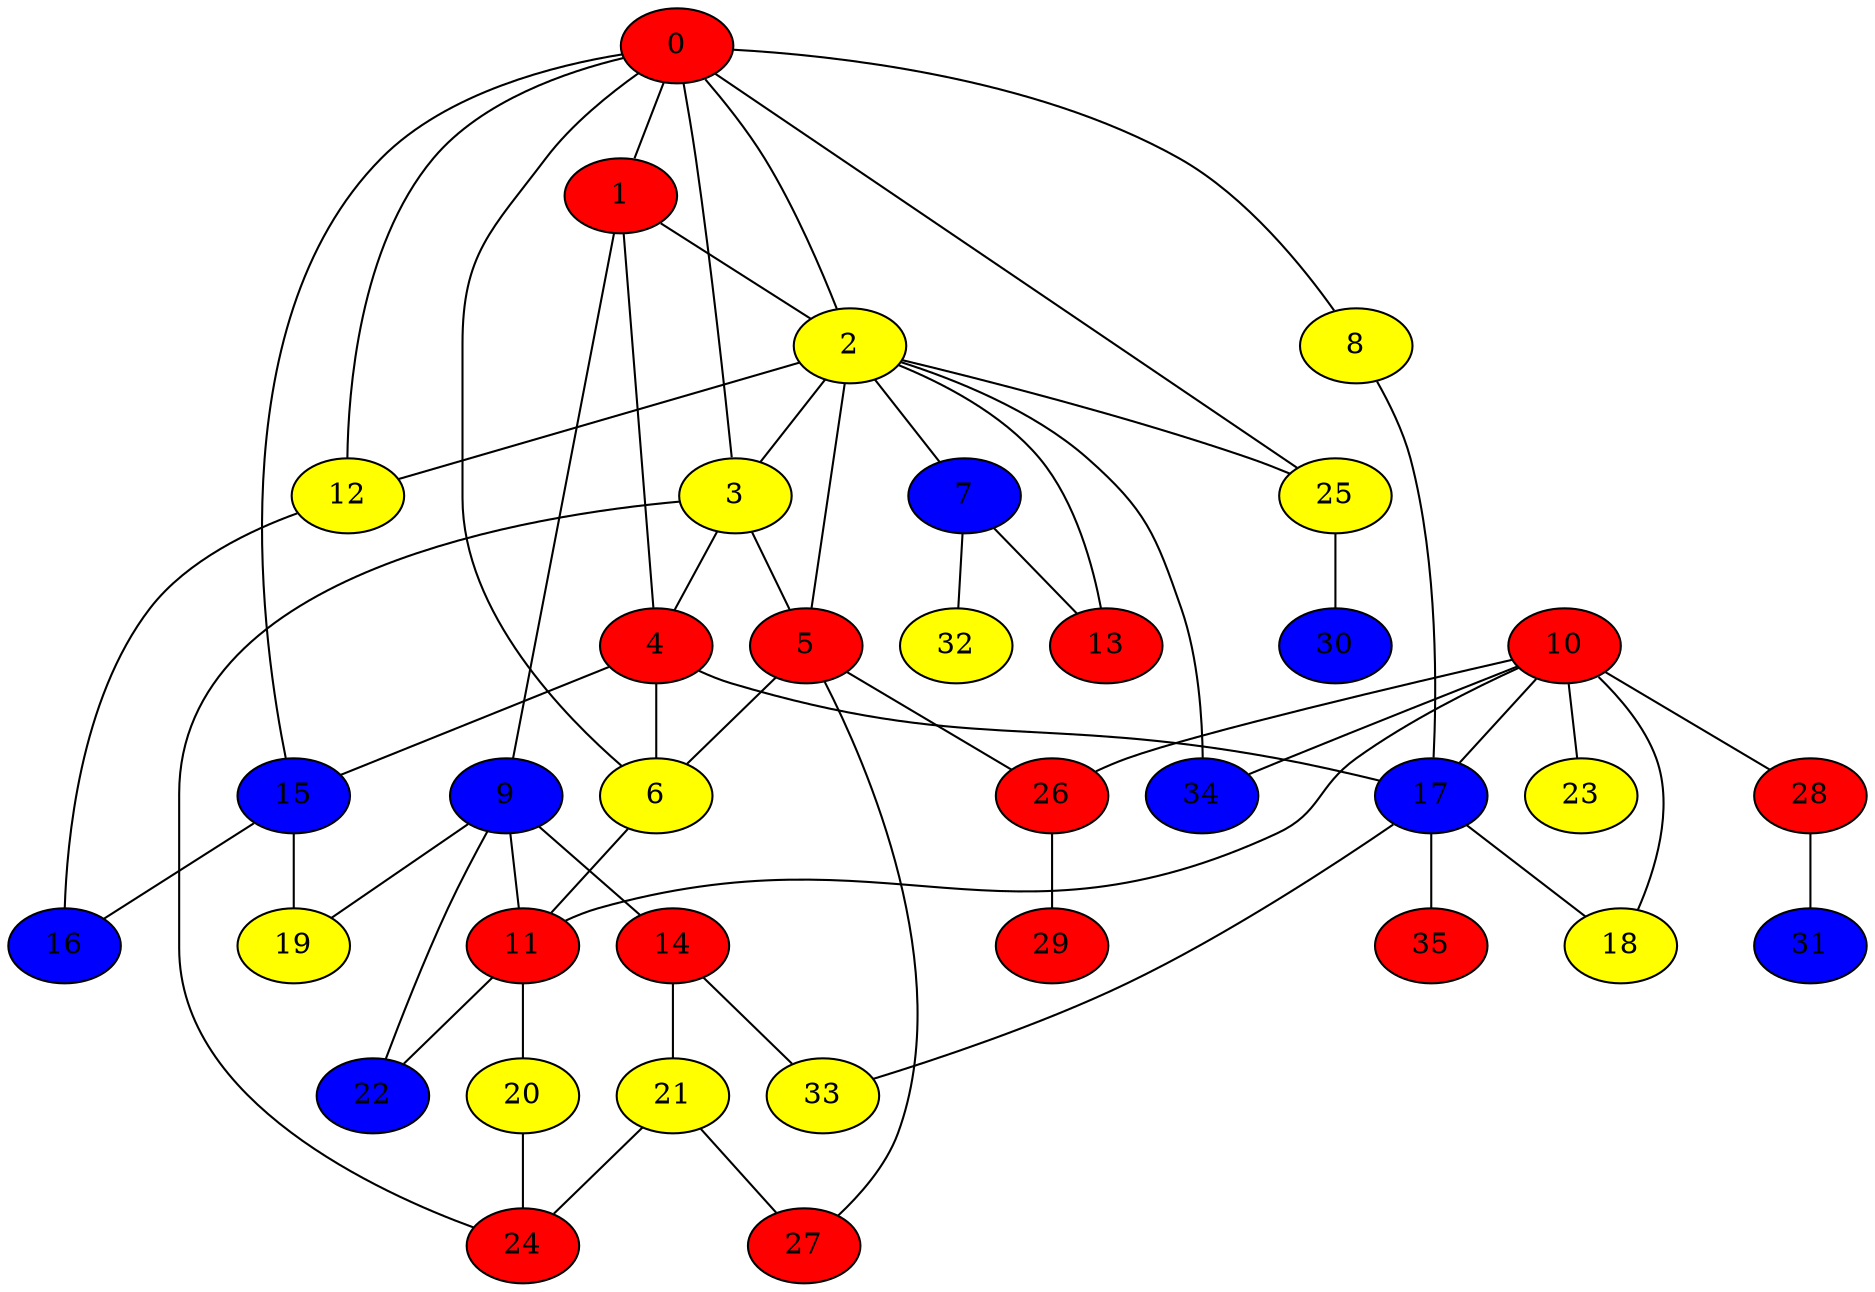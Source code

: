 graph {
0 [style = filled fillcolor = red];
1 [style = filled fillcolor = red];
2 [style = filled fillcolor = yellow];
3 [style = filled fillcolor = yellow];
4 [style = filled fillcolor = red];
5 [style = filled fillcolor = red];
6 [style = filled fillcolor = yellow];
7 [style = filled fillcolor = blue];
8 [style = filled fillcolor = yellow];
9 [style = filled fillcolor = blue];
10 [style = filled fillcolor = red];
11 [style = filled fillcolor = red];
12 [style = filled fillcolor = yellow];
13 [style = filled fillcolor = red];
14 [style = filled fillcolor = red];
15 [style = filled fillcolor = blue];
16 [style = filled fillcolor = blue];
17 [style = filled fillcolor = blue];
18 [style = filled fillcolor = yellow];
19 [style = filled fillcolor = yellow];
20 [style = filled fillcolor = yellow];
21 [style = filled fillcolor = yellow];
22 [style = filled fillcolor = blue];
23 [style = filled fillcolor = yellow];
24 [style = filled fillcolor = red];
25 [style = filled fillcolor = yellow];
26 [style = filled fillcolor = red];
27 [style = filled fillcolor = red];
28 [style = filled fillcolor = red];
29 [style = filled fillcolor = red];
30 [style = filled fillcolor = blue];
31 [style = filled fillcolor = blue];
32 [style = filled fillcolor = yellow];
33 [style = filled fillcolor = yellow];
34 [style = filled fillcolor = blue];
35 [style = filled fillcolor = red];
0 -- 1;
0 -- 6;
0 -- 3;
0 -- 2;
0 -- 8;
0 -- 12;
0 -- 15;
0 -- 25;
1 -- 2;
1 -- 4;
1 -- 9;
2 -- 3;
2 -- 5;
2 -- 7;
2 -- 12;
2 -- 13;
2 -- 25;
2 -- 34;
3 -- 4;
3 -- 5;
3 -- 24;
4 -- 6;
4 -- 15;
4 -- 17;
5 -- 6;
5 -- 26;
5 -- 27;
6 -- 11;
7 -- 13;
7 -- 32;
8 -- 17;
9 -- 11;
9 -- 14;
9 -- 19;
9 -- 22;
10 -- 11;
10 -- 17;
10 -- 18;
10 -- 23;
10 -- 26;
10 -- 28;
10 -- 34;
11 -- 20;
11 -- 22;
12 -- 16;
14 -- 21;
14 -- 33;
15 -- 16;
15 -- 19;
17 -- 18;
17 -- 33;
17 -- 35;
20 -- 24;
21 -- 24;
21 -- 27;
25 -- 30;
26 -- 29;
28 -- 31;
}
